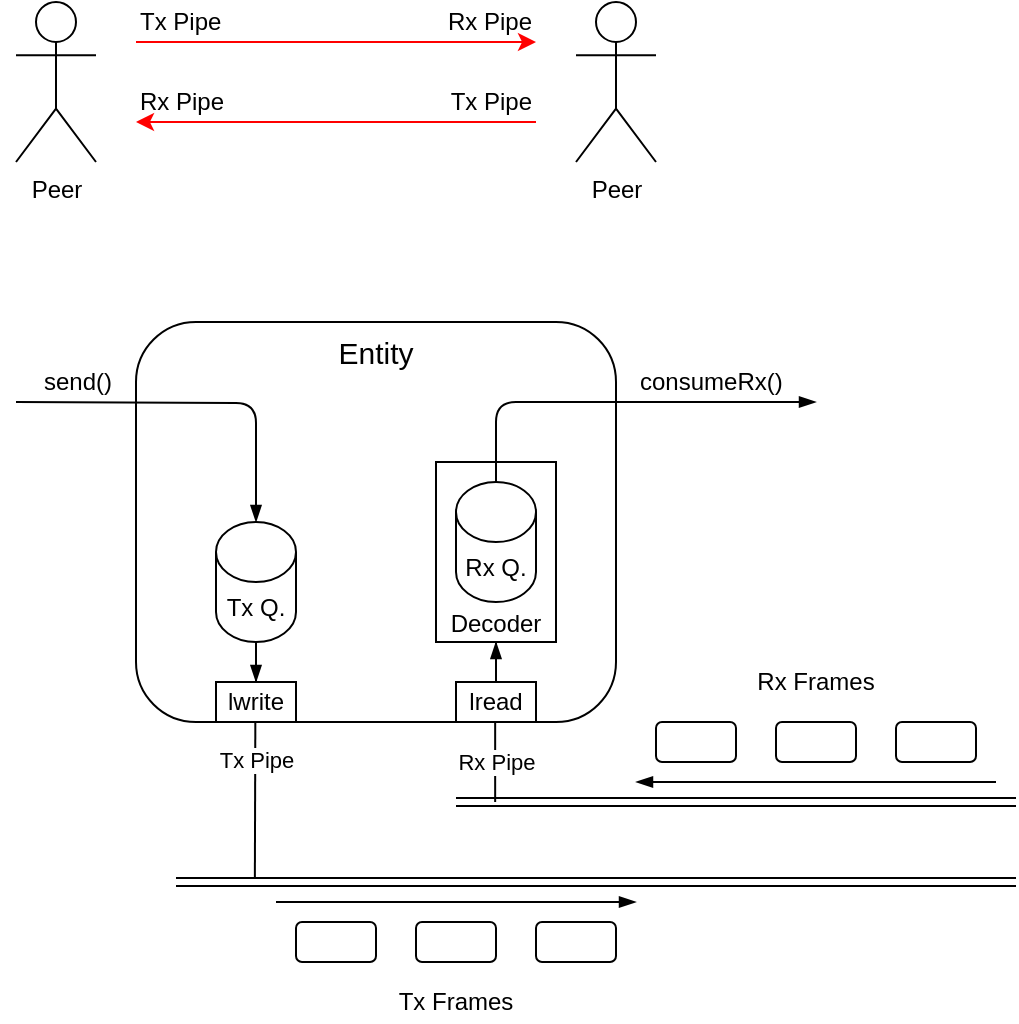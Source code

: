<mxfile version="14.6.13" type="device" pages="4"><diagram id="U8q4GSwidkklrcWNU2zK" name="overview"><mxGraphModel dx="856" dy="633" grid="1" gridSize="10" guides="1" tooltips="1" connect="1" arrows="1" fold="1" page="1" pageScale="1" pageWidth="1654" pageHeight="1169" math="0" shadow="0"><root><mxCell id="0"/><mxCell id="1" parent="0"/><mxCell id="sFP-BzHCXeUPzQo2uVnL-7" value="Entity" style="rounded=1;whiteSpace=wrap;html=1;fillColor=none;verticalAlign=top;fontSize=15;" parent="1" vertex="1"><mxGeometry x="100" y="200" width="240" height="200" as="geometry"/></mxCell><mxCell id="CczdLDU5zkMc_0XL-EVS-2" style="edgeStyle=orthogonalEdgeStyle;rounded=0;orthogonalLoop=1;jettySize=auto;html=1;fontSize=12;endArrow=blockThin;endFill=1;exitX=0.5;exitY=0;exitDx=0;exitDy=0;" parent="1" source="sFP-BzHCXeUPzQo2uVnL-14" target="sFP-BzHCXeUPzQo2uVnL-15" edge="1"><mxGeometry relative="1" as="geometry"/></mxCell><mxCell id="sFP-BzHCXeUPzQo2uVnL-15" value="Decoder" style="rounded=0;whiteSpace=wrap;html=1;verticalAlign=bottom;" parent="1" vertex="1"><mxGeometry x="250" y="270" width="60" height="90" as="geometry"/></mxCell><mxCell id="sFP-BzHCXeUPzQo2uVnL-5" value="" style="shape=link;html=1;" parent="1" edge="1"><mxGeometry width="100" relative="1" as="geometry"><mxPoint x="260" y="440" as="sourcePoint"/><mxPoint x="540" y="440" as="targetPoint"/></mxGeometry></mxCell><mxCell id="sFP-BzHCXeUPzQo2uVnL-6" value="" style="shape=link;html=1;" parent="1" edge="1"><mxGeometry width="100" relative="1" as="geometry"><mxPoint x="120" y="480" as="sourcePoint"/><mxPoint x="540" y="480" as="targetPoint"/></mxGeometry></mxCell><mxCell id="sFP-BzHCXeUPzQo2uVnL-9" value="Rx Pipe" style="endArrow=none;html=1;" parent="1" edge="1"><mxGeometry x="0.015" width="50" height="50" relative="1" as="geometry"><mxPoint x="279.58" y="440" as="sourcePoint"/><mxPoint x="279.58" y="400" as="targetPoint"/><mxPoint as="offset"/></mxGeometry></mxCell><mxCell id="sFP-BzHCXeUPzQo2uVnL-10" value="Tx Pipe" style="endArrow=none;html=1;" parent="1" edge="1"><mxGeometry x="0.508" width="50" height="50" relative="1" as="geometry"><mxPoint x="159.43" y="478.4" as="sourcePoint"/><mxPoint x="159.67" y="400" as="targetPoint"/><mxPoint as="offset"/></mxGeometry></mxCell><mxCell id="sFP-BzHCXeUPzQo2uVnL-12" value="" style="endArrow=blockThin;html=1;endFill=1;" parent="1" edge="1"><mxGeometry width="50" height="50" relative="1" as="geometry"><mxPoint x="170" y="490" as="sourcePoint"/><mxPoint x="350" y="490" as="targetPoint"/></mxGeometry></mxCell><mxCell id="sFP-BzHCXeUPzQo2uVnL-13" value="lwrite" style="rounded=0;whiteSpace=wrap;html=1;" parent="1" vertex="1"><mxGeometry x="140" y="380" width="40" height="20" as="geometry"/></mxCell><mxCell id="sFP-BzHCXeUPzQo2uVnL-14" value="lread" style="rounded=0;whiteSpace=wrap;html=1;" parent="1" vertex="1"><mxGeometry x="260" y="380" width="40" height="20" as="geometry"/></mxCell><mxCell id="sFP-BzHCXeUPzQo2uVnL-16" value="Rx Q." style="shape=cylinder3;whiteSpace=wrap;html=1;boundedLbl=1;backgroundOutline=1;size=15;rounded=0;verticalAlign=middle;" parent="1" vertex="1"><mxGeometry x="260" y="280" width="40" height="60" as="geometry"/></mxCell><mxCell id="CczdLDU5zkMc_0XL-EVS-1" style="edgeStyle=orthogonalEdgeStyle;rounded=0;orthogonalLoop=1;jettySize=auto;html=1;entryX=0.5;entryY=0;entryDx=0;entryDy=0;fontSize=12;endArrow=blockThin;endFill=1;" parent="1" source="sFP-BzHCXeUPzQo2uVnL-21" target="sFP-BzHCXeUPzQo2uVnL-13" edge="1"><mxGeometry relative="1" as="geometry"/></mxCell><mxCell id="sFP-BzHCXeUPzQo2uVnL-21" value="Tx Q." style="shape=cylinder3;whiteSpace=wrap;html=1;boundedLbl=1;backgroundOutline=1;size=15;rounded=0;verticalAlign=middle;" parent="1" vertex="1"><mxGeometry x="140" y="300" width="40" height="60" as="geometry"/></mxCell><mxCell id="sFP-BzHCXeUPzQo2uVnL-23" value="" style="endArrow=blockThin;html=1;fontSize=15;entryX=0.5;entryY=0;entryDx=0;entryDy=0;entryPerimeter=0;edgeStyle=orthogonalEdgeStyle;endFill=1;" parent="1" target="sFP-BzHCXeUPzQo2uVnL-21" edge="1"><mxGeometry width="50" height="50" relative="1" as="geometry"><mxPoint x="40" y="240" as="sourcePoint"/><mxPoint x="380" y="400" as="targetPoint"/></mxGeometry></mxCell><mxCell id="sFP-BzHCXeUPzQo2uVnL-24" value="" style="endArrow=blockThin;html=1;fontSize=15;endFill=1;exitX=0.5;exitY=0;exitDx=0;exitDy=0;edgeStyle=orthogonalEdgeStyle;exitPerimeter=0;" parent="1" source="sFP-BzHCXeUPzQo2uVnL-16" edge="1"><mxGeometry width="50" height="50" relative="1" as="geometry"><mxPoint x="310" y="280" as="sourcePoint"/><mxPoint x="440" y="240" as="targetPoint"/><Array as="points"><mxPoint x="280" y="240"/></Array></mxGeometry></mxCell><mxCell id="sFP-BzHCXeUPzQo2uVnL-25" value="send()" style="text;html=1;strokeColor=none;fillColor=none;align=right;verticalAlign=middle;whiteSpace=wrap;rounded=0;fontSize=12;" parent="1" vertex="1"><mxGeometry x="50" y="220" width="40" height="20" as="geometry"/></mxCell><mxCell id="sFP-BzHCXeUPzQo2uVnL-26" value="consumeRx()" style="text;html=1;strokeColor=none;fillColor=none;align=left;verticalAlign=middle;whiteSpace=wrap;rounded=0;fontSize=12;" parent="1" vertex="1"><mxGeometry x="350" y="220" width="80" height="20" as="geometry"/></mxCell><mxCell id="sFP-BzHCXeUPzQo2uVnL-28" value="" style="endArrow=blockThin;html=1;endFill=1;" parent="1" edge="1"><mxGeometry width="50" height="50" relative="1" as="geometry"><mxPoint x="530" y="430" as="sourcePoint"/><mxPoint x="350" y="430" as="targetPoint"/></mxGeometry></mxCell><mxCell id="QVlPHuN56JStqsJtILWm-1" value="" style="rounded=1;whiteSpace=wrap;html=1;fontSize=12;fillColor=none;align=left;" parent="1" vertex="1"><mxGeometry x="360" y="400" width="40" height="20" as="geometry"/></mxCell><mxCell id="QVlPHuN56JStqsJtILWm-2" value="" style="rounded=1;whiteSpace=wrap;html=1;fontSize=12;fillColor=none;align=left;" parent="1" vertex="1"><mxGeometry x="420" y="400" width="40" height="20" as="geometry"/></mxCell><mxCell id="QVlPHuN56JStqsJtILWm-3" value="" style="rounded=1;whiteSpace=wrap;html=1;fontSize=12;fillColor=none;align=left;" parent="1" vertex="1"><mxGeometry x="480" y="400" width="40" height="20" as="geometry"/></mxCell><mxCell id="QVlPHuN56JStqsJtILWm-4" value="" style="rounded=1;whiteSpace=wrap;html=1;fontSize=12;fillColor=none;align=left;" parent="1" vertex="1"><mxGeometry x="180" y="500" width="40" height="20" as="geometry"/></mxCell><mxCell id="QVlPHuN56JStqsJtILWm-5" value="" style="rounded=1;whiteSpace=wrap;html=1;fontSize=12;fillColor=none;align=left;" parent="1" vertex="1"><mxGeometry x="240" y="500" width="40" height="20" as="geometry"/></mxCell><mxCell id="QVlPHuN56JStqsJtILWm-6" value="" style="rounded=1;whiteSpace=wrap;html=1;fontSize=12;fillColor=none;align=left;" parent="1" vertex="1"><mxGeometry x="300" y="500" width="40" height="20" as="geometry"/></mxCell><mxCell id="QVlPHuN56JStqsJtILWm-7" value="Rx Frames" style="text;html=1;strokeColor=none;fillColor=none;align=center;verticalAlign=middle;whiteSpace=wrap;rounded=0;fontSize=12;" parent="1" vertex="1"><mxGeometry x="360" y="370" width="160" height="20" as="geometry"/></mxCell><mxCell id="QVlPHuN56JStqsJtILWm-8" value="Tx Frames" style="text;html=1;strokeColor=none;fillColor=none;align=center;verticalAlign=middle;whiteSpace=wrap;rounded=0;fontSize=12;" parent="1" vertex="1"><mxGeometry x="180" y="530" width="160" height="20" as="geometry"/></mxCell><mxCell id="lbFqLkR5gbMSDDiBjkdk-1" value="Peer" style="shape=umlActor;verticalLabelPosition=bottom;verticalAlign=top;html=1;" vertex="1" parent="1"><mxGeometry x="320" y="40" width="40" height="80" as="geometry"/></mxCell><mxCell id="lbFqLkR5gbMSDDiBjkdk-2" value="Peer" style="shape=umlActor;verticalLabelPosition=bottom;verticalAlign=top;html=1;" vertex="1" parent="1"><mxGeometry x="40" y="40" width="40" height="80" as="geometry"/></mxCell><mxCell id="lbFqLkR5gbMSDDiBjkdk-3" value="" style="endArrow=classic;html=1;strokeColor=#FF0000;" edge="1" parent="1"><mxGeometry width="50" height="50" relative="1" as="geometry"><mxPoint x="100" y="60" as="sourcePoint"/><mxPoint x="300" y="60" as="targetPoint"/></mxGeometry></mxCell><mxCell id="lbFqLkR5gbMSDDiBjkdk-4" value="" style="endArrow=classic;html=1;strokeColor=#FF0000;" edge="1" parent="1"><mxGeometry width="50" height="50" relative="1" as="geometry"><mxPoint x="300" y="100" as="sourcePoint"/><mxPoint x="100" y="100" as="targetPoint"/></mxGeometry></mxCell><mxCell id="lbFqLkR5gbMSDDiBjkdk-5" value="Tx Pipe" style="text;html=1;strokeColor=none;fillColor=none;align=left;verticalAlign=middle;whiteSpace=wrap;rounded=0;" vertex="1" parent="1"><mxGeometry x="100" y="40" width="60" height="20" as="geometry"/></mxCell><mxCell id="lbFqLkR5gbMSDDiBjkdk-6" value="Tx Pipe" style="text;html=1;strokeColor=none;fillColor=none;align=right;verticalAlign=middle;whiteSpace=wrap;rounded=0;" vertex="1" parent="1"><mxGeometry x="240" y="80" width="60" height="20" as="geometry"/></mxCell><mxCell id="lbFqLkR5gbMSDDiBjkdk-7" value="Rx Pipe" style="text;html=1;strokeColor=none;fillColor=none;align=left;verticalAlign=middle;whiteSpace=wrap;rounded=0;" vertex="1" parent="1"><mxGeometry x="100" y="80" width="60" height="20" as="geometry"/></mxCell><mxCell id="lbFqLkR5gbMSDDiBjkdk-8" value="Rx Pipe" style="text;html=1;strokeColor=none;fillColor=none;align=right;verticalAlign=middle;whiteSpace=wrap;rounded=0;" vertex="1" parent="1"><mxGeometry x="240" y="40" width="60" height="20" as="geometry"/></mxCell></root></mxGraphModel></diagram><diagram id="ClczUkB2DeWc4YMjaCAO" name="encoding/decoding"><mxGraphModel dx="1350" dy="816" grid="1" gridSize="10" guides="1" tooltips="1" connect="1" arrows="1" fold="1" page="1" pageScale="1" pageWidth="1654" pageHeight="1169" math="0" shadow="0"><root><mxCell id="kNPQoD5aE_BzCBrMpdFa-0"/><mxCell id="kNPQoD5aE_BzCBrMpdFa-1" parent="kNPQoD5aE_BzCBrMpdFa-0"/><mxCell id="D_pA-wpmTz2PP1cy9yq--0" value="Received SF" style="edgeStyle=orthogonalEdgeStyle;rounded=0;orthogonalLoop=1;jettySize=auto;html=1;" parent="kNPQoD5aE_BzCBrMpdFa-1" source="D_pA-wpmTz2PP1cy9yq--1" target="D_pA-wpmTz2PP1cy9yq--4" edge="1"><mxGeometry y="10" relative="1" as="geometry"><mxPoint as="offset"/></mxGeometry></mxCell><mxCell id="D_pA-wpmTz2PP1cy9yq--1" value="SF" style="rounded=1;whiteSpace=wrap;html=1;" parent="kNPQoD5aE_BzCBrMpdFa-1" vertex="1"><mxGeometry x="40" y="240" width="80" height="40" as="geometry"/></mxCell><mxCell id="D_pA-wpmTz2PP1cy9yq--2" value="Received valid SIZE" style="edgeStyle=orthogonalEdgeStyle;rounded=0;orthogonalLoop=1;jettySize=auto;html=1;entryX=0.5;entryY=0;entryDx=0;entryDy=0;" parent="kNPQoD5aE_BzCBrMpdFa-1" source="D_pA-wpmTz2PP1cy9yq--4" target="D_pA-wpmTz2PP1cy9yq--6" edge="1"><mxGeometry x="-0.2" y="10" relative="1" as="geometry"><mxPoint as="offset"/></mxGeometry></mxCell><mxCell id="D_pA-wpmTz2PP1cy9yq--3" value="SIZE is invalid" style="edgeStyle=orthogonalEdgeStyle;rounded=0;orthogonalLoop=1;jettySize=auto;html=1;entryX=0.5;entryY=0;entryDx=0;entryDy=0;exitX=0.5;exitY=0;exitDx=0;exitDy=0;" parent="kNPQoD5aE_BzCBrMpdFa-1" source="D_pA-wpmTz2PP1cy9yq--4" target="D_pA-wpmTz2PP1cy9yq--1" edge="1"><mxGeometry relative="1" as="geometry"><Array as="points"><mxPoint x="280" y="200"/><mxPoint x="80" y="200"/></Array></mxGeometry></mxCell><mxCell id="D_pA-wpmTz2PP1cy9yq--4" value="SIZE" style="rounded=1;whiteSpace=wrap;html=1;" parent="kNPQoD5aE_BzCBrMpdFa-1" vertex="1"><mxGeometry x="240" y="240" width="80" height="40" as="geometry"/></mxCell><mxCell id="D_pA-wpmTz2PP1cy9yq--5" value="Received the whole frame" style="edgeStyle=orthogonalEdgeStyle;rounded=0;orthogonalLoop=1;jettySize=auto;html=1;entryX=1;entryY=0.5;entryDx=0;entryDy=0;exitX=0.5;exitY=1;exitDx=0;exitDy=0;" parent="kNPQoD5aE_BzCBrMpdFa-1" source="D_pA-wpmTz2PP1cy9yq--6" target="D_pA-wpmTz2PP1cy9yq--8" edge="1"><mxGeometry x="0.2" y="-10" relative="1" as="geometry"><mxPoint as="offset"/></mxGeometry></mxCell><mxCell id="D_pA-wpmTz2PP1cy9yq--6" value="PAYLOAD" style="rounded=1;whiteSpace=wrap;html=1;" parent="kNPQoD5aE_BzCBrMpdFa-1" vertex="1"><mxGeometry x="440" y="320" width="80" height="40" as="geometry"/></mxCell><mxCell id="D_pA-wpmTz2PP1cy9yq--7" style="edgeStyle=orthogonalEdgeStyle;rounded=0;orthogonalLoop=1;jettySize=auto;html=1;entryX=0.5;entryY=1;entryDx=0;entryDy=0;" parent="kNPQoD5aE_BzCBrMpdFa-1" source="D_pA-wpmTz2PP1cy9yq--8" target="D_pA-wpmTz2PP1cy9yq--1" edge="1"><mxGeometry relative="1" as="geometry"/></mxCell><mxCell id="D_pA-wpmTz2PP1cy9yq--8" value="VALIDATION" style="rounded=1;whiteSpace=wrap;html=1;" parent="kNPQoD5aE_BzCBrMpdFa-1" vertex="1"><mxGeometry x="240" y="400" width="80" height="40" as="geometry"/></mxCell><mxCell id="90dhkoGNDTtaALRiHDuc-0" value="size (uint32_t LE)" style="rounded=0;whiteSpace=wrap;html=1;" parent="kNPQoD5aE_BzCBrMpdFa-1" vertex="1"><mxGeometry x="80" y="40" width="160" height="40" as="geometry"/></mxCell><mxCell id="90dhkoGNDTtaALRiHDuc-1" value="0xF0" style="rounded=0;whiteSpace=wrap;html=1;" parent="kNPQoD5aE_BzCBrMpdFa-1" vertex="1"><mxGeometry x="40" y="40" width="40" height="40" as="geometry"/></mxCell><mxCell id="90dhkoGNDTtaALRiHDuc-2" value="0x0F" style="rounded=0;whiteSpace=wrap;html=1;" parent="kNPQoD5aE_BzCBrMpdFa-1" vertex="1"><mxGeometry x="440" y="40" width="40" height="40" as="geometry"/></mxCell><mxCell id="90dhkoGNDTtaALRiHDuc-3" value="packet" style="rounded=0;whiteSpace=wrap;html=1;" parent="kNPQoD5aE_BzCBrMpdFa-1" vertex="1"><mxGeometry x="240" y="40" width="200" height="40" as="geometry"/></mxCell><mxCell id="90dhkoGNDTtaALRiHDuc-4" value="[1-1024] bytes" style="endArrow=classic;startArrow=classic;html=1;" parent="kNPQoD5aE_BzCBrMpdFa-1" edge="1"><mxGeometry width="50" height="50" relative="1" as="geometry"><mxPoint x="240" y="120" as="sourcePoint"/><mxPoint x="440" y="120" as="targetPoint"/></mxGeometry></mxCell><mxCell id="90dhkoGNDTtaALRiHDuc-5" value="Frame" style="endArrow=classic;startArrow=classic;html=1;" parent="kNPQoD5aE_BzCBrMpdFa-1" edge="1"><mxGeometry width="50" height="50" relative="1" as="geometry"><mxPoint x="40" y="20" as="sourcePoint"/><mxPoint x="480" y="20" as="targetPoint"/></mxGeometry></mxCell><mxCell id="90dhkoGNDTtaALRiHDuc-6" value="SF" style="text;html=1;strokeColor=none;fillColor=none;align=center;verticalAlign=middle;whiteSpace=wrap;rounded=0;" parent="kNPQoD5aE_BzCBrMpdFa-1" vertex="1"><mxGeometry x="40" y="80" width="40" height="40" as="geometry"/></mxCell><mxCell id="90dhkoGNDTtaALRiHDuc-7" value="EF" style="text;html=1;strokeColor=none;fillColor=none;align=center;verticalAlign=middle;whiteSpace=wrap;rounded=0;" parent="kNPQoD5aE_BzCBrMpdFa-1" vertex="1"><mxGeometry x="440" y="80" width="40" height="40" as="geometry"/></mxCell><mxCell id="90dhkoGNDTtaALRiHDuc-8" value="" style="endArrow=none;dashed=1;html=1;entryX=0;entryY=1;entryDx=0;entryDy=0;" parent="kNPQoD5aE_BzCBrMpdFa-1" target="90dhkoGNDTtaALRiHDuc-3" edge="1"><mxGeometry width="50" height="50" relative="1" as="geometry"><mxPoint x="240" y="140" as="sourcePoint"/><mxPoint x="580" y="160" as="targetPoint"/></mxGeometry></mxCell><mxCell id="90dhkoGNDTtaALRiHDuc-9" value="" style="endArrow=none;dashed=1;html=1;entryX=0;entryY=1;entryDx=0;entryDy=0;" parent="kNPQoD5aE_BzCBrMpdFa-1" edge="1"><mxGeometry width="50" height="50" relative="1" as="geometry"><mxPoint x="439" y="140" as="sourcePoint"/><mxPoint x="439" y="80" as="targetPoint"/></mxGeometry></mxCell></root></mxGraphModel></diagram><diagram id="vciYizFSIbvplQu643fS" name="classes"><mxGraphModel dx="1350" dy="816" grid="1" gridSize="10" guides="1" tooltips="1" connect="1" arrows="1" fold="1" page="1" pageScale="1" pageWidth="1654" pageHeight="1169" math="0" shadow="0"><root><mxCell id="q80pmqsdLl7eQSkEkeE6-0"/><mxCell id="q80pmqsdLl7eQSkEkeE6-1" parent="q80pmqsdLl7eQSkEkeE6-0"/><mxCell id="q80pmqsdLl7eQSkEkeE6-2" value="Decoder" style="swimlane;fontStyle=1;align=center;verticalAlign=top;childLayout=stackLayout;horizontal=1;startSize=26;horizontalStack=0;resizeParent=1;resizeParentMax=0;resizeLast=0;collapsible=1;marginBottom=0;rounded=0;fontSize=12;fillColor=none;" parent="q80pmqsdLl7eQSkEkeE6-1" vertex="1"><mxGeometry x="440" y="40" width="240" height="110" as="geometry"/></mxCell><mxCell id="q80pmqsdLl7eQSkEkeE6-3" value="- mDecodedQueue: SyncQueue&lt;Packet&gt;" style="text;strokeColor=none;fillColor=none;align=left;verticalAlign=top;spacingLeft=4;spacingRight=4;overflow=hidden;rotatable=0;points=[[0,0.5],[1,0.5]];portConstraint=eastwest;" parent="q80pmqsdLl7eQSkEkeE6-2" vertex="1"><mxGeometry y="26" width="240" height="26" as="geometry"/></mxCell><mxCell id="q80pmqsdLl7eQSkEkeE6-4" value="" style="line;strokeWidth=1;fillColor=none;align=left;verticalAlign=middle;spacingTop=-1;spacingLeft=3;spacingRight=3;rotatable=0;labelPosition=right;points=[];portConstraint=eastwest;" parent="q80pmqsdLl7eQSkEkeE6-2" vertex="1"><mxGeometry y="52" width="240" height="8" as="geometry"/></mxCell><mxCell id="q80pmqsdLl7eQSkEkeE6-5" value="+ feed(uint8_t *, size_t): void&#10;+ dequeue(vector&lt;Packet*&gt;&amp;): bool" style="text;strokeColor=none;fillColor=none;align=left;verticalAlign=top;spacingLeft=4;spacingRight=4;overflow=hidden;rotatable=0;points=[[0,0.5],[1,0.5]];portConstraint=eastwest;" parent="q80pmqsdLl7eQSkEkeE6-2" vertex="1"><mxGeometry y="60" width="240" height="50" as="geometry"/></mxCell><mxCell id="q80pmqsdLl7eQSkEkeE6-6" value="SyncQueue&lt;T&gt;" style="swimlane;fontStyle=1;align=center;verticalAlign=top;childLayout=stackLayout;horizontal=1;startSize=26;horizontalStack=0;resizeParent=1;resizeParentMax=0;resizeLast=0;collapsible=1;marginBottom=0;rounded=0;fontSize=12;fillColor=none;" parent="q80pmqsdLl7eQSkEkeE6-1" vertex="1"><mxGeometry x="760" y="40" width="180" height="110" as="geometry"/></mxCell><mxCell id="q80pmqsdLl7eQSkEkeE6-7" value="- mQueue: queue&lt;T*&gt;" style="text;strokeColor=none;fillColor=none;align=left;verticalAlign=top;spacingLeft=4;spacingRight=4;overflow=hidden;rotatable=0;points=[[0,0.5],[1,0.5]];portConstraint=eastwest;" parent="q80pmqsdLl7eQSkEkeE6-6" vertex="1"><mxGeometry y="26" width="180" height="26" as="geometry"/></mxCell><mxCell id="q80pmqsdLl7eQSkEkeE6-8" value="" style="line;strokeWidth=1;fillColor=none;align=left;verticalAlign=middle;spacingTop=-1;spacingLeft=3;spacingRight=3;rotatable=0;labelPosition=right;points=[];portConstraint=eastwest;" parent="q80pmqsdLl7eQSkEkeE6-6" vertex="1"><mxGeometry y="52" width="180" height="8" as="geometry"/></mxCell><mxCell id="q80pmqsdLl7eQSkEkeE6-9" value="+ enqueue(T*): void&#10;+ dequeue(vector&lt;T*&gt;&amp;): bool" style="text;strokeColor=none;fillColor=none;align=left;verticalAlign=top;spacingLeft=4;spacingRight=4;overflow=hidden;rotatable=0;points=[[0,0.5],[1,0.5]];portConstraint=eastwest;" parent="q80pmqsdLl7eQSkEkeE6-6" vertex="1"><mxGeometry y="60" width="180" height="50" as="geometry"/></mxCell><mxCell id="q80pmqsdLl7eQSkEkeE6-11" value="Packet" style="swimlane;fontStyle=1;align=center;verticalAlign=top;childLayout=stackLayout;horizontal=1;startSize=26;horizontalStack=0;resizeParent=1;resizeParentMax=0;resizeLast=0;collapsible=1;marginBottom=0;rounded=0;fontSize=12;fillColor=none;" parent="q80pmqsdLl7eQSkEkeE6-1" vertex="1"><mxGeometry x="440" y="200" width="160" height="88" as="geometry"/></mxCell><mxCell id="q80pmqsdLl7eQSkEkeE6-12" value="- mpPayload: uint8_t*&#10;- mPayloadSize: size_t&#10;- mTimestampUs: int64_t" style="text;strokeColor=none;fillColor=none;align=left;verticalAlign=top;spacingLeft=4;spacingRight=4;overflow=hidden;rotatable=0;points=[[0,0.5],[1,0.5]];portConstraint=eastwest;" parent="q80pmqsdLl7eQSkEkeE6-11" vertex="1"><mxGeometry y="26" width="160" height="54" as="geometry"/></mxCell><mxCell id="q80pmqsdLl7eQSkEkeE6-13" value="" style="line;strokeWidth=1;fillColor=none;align=left;verticalAlign=middle;spacingTop=-1;spacingLeft=3;spacingRight=3;rotatable=0;labelPosition=right;points=[];portConstraint=eastwest;" parent="q80pmqsdLl7eQSkEkeE6-11" vertex="1"><mxGeometry y="80" width="160" height="8" as="geometry"/></mxCell><mxCell id="q80pmqsdLl7eQSkEkeE6-22" value="EndPoint" style="swimlane;fontStyle=1;align=center;verticalAlign=top;childLayout=stackLayout;horizontal=1;startSize=26;horizontalStack=0;resizeParent=1;resizeParentMax=0;resizeLast=0;collapsible=1;marginBottom=0;rounded=0;fontSize=12;fillColor=none;" parent="q80pmqsdLl7eQSkEkeE6-1" vertex="1"><mxGeometry x="40" y="40" width="320" height="276" as="geometry"/></mxCell><mxCell id="q80pmqsdLl7eQSkEkeE6-23" value="- mDecoder: Decoder&#10;- mTxQueue: SyncQueue&lt;Packet&gt;" style="text;strokeColor=none;fillColor=none;align=left;verticalAlign=top;spacingLeft=4;spacingRight=4;overflow=hidden;rotatable=0;points=[[0,0.5],[1,0.5]];portConstraint=eastwest;" parent="q80pmqsdLl7eQSkEkeE6-22" vertex="1"><mxGeometry y="26" width="320" height="44" as="geometry"/></mxCell><mxCell id="q80pmqsdLl7eQSkEkeE6-24" value="" style="line;strokeWidth=1;fillColor=none;align=left;verticalAlign=middle;spacingTop=-1;spacingLeft=3;spacingRight=3;rotatable=0;labelPosition=right;points=[];portConstraint=eastwest;" parent="q80pmqsdLl7eQSkEkeE6-22" vertex="1"><mxGeometry y="70" width="320" height="8" as="geometry"/></mxCell><mxCell id="q80pmqsdLl7eQSkEkeE6-25" value="# EndPoint()&#10;&#10;+ recvAll(vector&lt;Packet*&gt;&amp;): bool&#10;+ send(Packet*): bool&#10;&#10;# proceedRx(): void&#10;# proceedTx(): void&#10;&#10;# {virtual} checkRxPipe(): bool&#10;# {virtual} checkTxPipe(): bool&#10;&#10;# {virtual} lread(const uint8_t*, const size_t): ssize_t&#10;# {virtual} lwrite(const uint8_t*, const size_t): ssize_t" style="text;strokeColor=none;fillColor=none;align=left;verticalAlign=top;spacingLeft=4;spacingRight=4;overflow=hidden;rotatable=0;points=[[0,0.5],[1,0.5]];portConstraint=eastwest;" parent="q80pmqsdLl7eQSkEkeE6-22" vertex="1"><mxGeometry y="78" width="320" height="198" as="geometry"/></mxCell><mxCell id="L7K8Tc4Vh276B4wMnuch-5" value="" style="endArrow=block;endFill=1;html=1;edgeStyle=orthogonalEdgeStyle;align=left;verticalAlign=top;fontSize=12;" parent="q80pmqsdLl7eQSkEkeE6-1" edge="1"><mxGeometry x="-1" relative="1" as="geometry"><mxPoint x="360" y="60" as="sourcePoint"/><mxPoint x="440" y="60" as="targetPoint"/></mxGeometry></mxCell><mxCell id="L7K8Tc4Vh276B4wMnuch-10" value="Use" style="endArrow=open;endSize=12;dashed=1;html=1;fontSize=12;exitX=1.001;exitY=0.82;exitDx=0;exitDy=0;exitPerimeter=0;entryX=-0.001;entryY=0.222;entryDx=0;entryDy=0;entryPerimeter=0;" parent="q80pmqsdLl7eQSkEkeE6-1" edge="1"><mxGeometry width="160" relative="1" as="geometry"><mxPoint x="360.32" y="229.68" as="sourcePoint"/><mxPoint x="439.84" y="229.536" as="targetPoint"/></mxGeometry></mxCell><mxCell id="L7K8Tc4Vh276B4wMnuch-11" value="Use" style="endArrow=open;endSize=12;dashed=1;html=1;fontSize=12;exitX=-0.004;exitY=0.583;exitDx=0;exitDy=0;exitPerimeter=0;entryX=-0.001;entryY=0.222;entryDx=0;entryDy=0;entryPerimeter=0;" parent="q80pmqsdLl7eQSkEkeE6-1" source="q80pmqsdLl7eQSkEkeE6-5" edge="1"><mxGeometry width="160" relative="1" as="geometry"><mxPoint x="360.48" y="210.14" as="sourcePoint"/><mxPoint x="440.0" y="209.996" as="targetPoint"/><Array as="points"><mxPoint x="410" y="129"/><mxPoint x="410" y="210"/></Array></mxGeometry></mxCell><mxCell id="L7K8Tc4Vh276B4wMnuch-12" value="" style="endArrow=block;endFill=1;html=1;edgeStyle=orthogonalEdgeStyle;align=left;verticalAlign=top;fontSize=12;" parent="q80pmqsdLl7eQSkEkeE6-1" edge="1"><mxGeometry x="-1" relative="1" as="geometry"><mxPoint x="680" y="60" as="sourcePoint"/><mxPoint x="760" y="60" as="targetPoint"/></mxGeometry></mxCell><mxCell id="L7K8Tc4Vh276B4wMnuch-13" value="UdpPeer" style="swimlane;fontStyle=1;align=center;verticalAlign=top;childLayout=stackLayout;horizontal=1;startSize=26;horizontalStack=0;resizeParent=1;resizeParentMax=0;resizeLast=0;collapsible=1;marginBottom=0;rounded=0;fontSize=12;fillColor=none;" parent="q80pmqsdLl7eQSkEkeE6-1" vertex="1"><mxGeometry x="480" y="400" width="320" height="264" as="geometry"/></mxCell><mxCell id="L7K8Tc4Vh276B4wMnuch-14" value="- mpRxThread: thread*&#10;- mpTxThread: thread*" style="text;strokeColor=none;fillColor=none;align=left;verticalAlign=top;spacingLeft=4;spacingRight=4;overflow=hidden;rotatable=0;points=[[0,0.5],[1,0.5]];portConstraint=eastwest;" parent="L7K8Tc4Vh276B4wMnuch-13" vertex="1"><mxGeometry y="26" width="320" height="42" as="geometry"/></mxCell><mxCell id="L7K8Tc4Vh276B4wMnuch-15" value="" style="line;strokeWidth=1;fillColor=none;align=left;verticalAlign=middle;spacingTop=-1;spacingLeft=3;spacingRight=3;rotatable=0;labelPosition=right;points=[];portConstraint=eastwest;" parent="L7K8Tc4Vh276B4wMnuch-13" vertex="1"><mxGeometry y="68" width="320" height="8" as="geometry"/></mxCell><mxCell id="L7K8Tc4Vh276B4wMnuch-16" value="# UdpPeer()&#10;+ create(uint16_t, string, uint16_t): UdpPeer* &lt;&lt;static&gt;&gt;&#10;&#10;+ setDestination(string, uint16_t): bool&#10;&#10;+ checkRxPipe(): bool &lt;&lt;override&gt;&gt;&#10;+ checkTxPipe(): bool &lt;&lt;override&gt;&gt;&#10;&#10;- lread(const uint8_t*, const size_t): ssize_t &lt;&lt;override&gt;&gt;&#10;- lwrite(const uint8_t*, const size_t): ssize_t &lt;&lt;override&gt;&gt;&#10;&#10;- runRx(): void&#10;- runTx(): void" style="text;strokeColor=none;fillColor=none;align=left;verticalAlign=top;spacingLeft=4;spacingRight=4;overflow=hidden;rotatable=0;points=[[0,0.5],[1,0.5]];portConstraint=eastwest;" parent="L7K8Tc4Vh276B4wMnuch-13" vertex="1"><mxGeometry y="76" width="320" height="188" as="geometry"/></mxCell></root></mxGraphModel></diagram><diagram id="neiSaeB-U6XqbwtzikZt" name="activities"><mxGraphModel dx="1007" dy="745" grid="1" gridSize="10" guides="1" tooltips="1" connect="1" arrows="1" fold="1" page="1" pageScale="1" pageWidth="1654" pageHeight="1169" math="0" shadow="0"><root><mxCell id="tA11rnR7tVmonnL6qA0M-0"/><mxCell id="tA11rnR7tVmonnL6qA0M-1" parent="tA11rnR7tVmonnL6qA0M-0"/><mxCell id="tA11rnR7tVmonnL6qA0M-46" value="Client" style="text;html=1;strokeColor=none;fillColor=none;align=center;verticalAlign=middle;whiteSpace=wrap;rounded=0;" parent="tA11rnR7tVmonnL6qA0M-1" vertex="1"><mxGeometry x="440" y="40" width="80" height="40" as="geometry"/></mxCell><mxCell id="tA11rnR7tVmonnL6qA0M-47" value="" style="ellipse;html=1;shape=startState;fillColor=#000000;strokeColor=#ff0000;" parent="tA11rnR7tVmonnL6qA0M-1" vertex="1"><mxGeometry x="580" y="40" width="40" height="40" as="geometry"/></mxCell><mxCell id="tA11rnR7tVmonnL6qA0M-48" value="" style="edgeStyle=orthogonalEdgeStyle;html=1;verticalAlign=bottom;endArrow=open;endSize=8;" parent="tA11rnR7tVmonnL6qA0M-1" source="tA11rnR7tVmonnL6qA0M-47" edge="1"><mxGeometry relative="1" as="geometry"><mxPoint x="600" y="120" as="targetPoint"/></mxGeometry></mxCell><mxCell id="tA11rnR7tVmonnL6qA0M-49" value="connect" style="rounded=1;whiteSpace=wrap;html=1;arcSize=40;fontColor=#000000;fillColor=#ffffc0;strokeColor=#ff0000;" parent="tA11rnR7tVmonnL6qA0M-1" vertex="1"><mxGeometry x="560" y="200" width="80" height="40" as="geometry"/></mxCell><mxCell id="tA11rnR7tVmonnL6qA0M-50" value="" style="edgeStyle=orthogonalEdgeStyle;html=1;verticalAlign=bottom;endArrow=open;endSize=8;" parent="tA11rnR7tVmonnL6qA0M-1" source="tA11rnR7tVmonnL6qA0M-49" edge="1"><mxGeometry relative="1" as="geometry"><mxPoint x="600" y="280" as="targetPoint"/></mxGeometry></mxCell><mxCell id="tA11rnR7tVmonnL6qA0M-51" value="connected" style="rhombus;whiteSpace=wrap;html=1;fillColor=#ffffc0;strokeColor=#ff0000;" parent="tA11rnR7tVmonnL6qA0M-1" vertex="1"><mxGeometry x="540" y="280" width="120" height="40" as="geometry"/></mxCell><mxCell id="tA11rnR7tVmonnL6qA0M-52" value="no" style="edgeStyle=orthogonalEdgeStyle;html=1;align=left;verticalAlign=bottom;endArrow=open;endSize=8;" parent="tA11rnR7tVmonnL6qA0M-1" source="tA11rnR7tVmonnL6qA0M-51" edge="1"><mxGeometry x="-1" relative="1" as="geometry"><mxPoint x="600" y="100" as="targetPoint"/><Array as="points"><mxPoint x="680" y="300"/><mxPoint x="680" y="100"/></Array><mxPoint as="offset"/></mxGeometry></mxCell><mxCell id="tA11rnR7tVmonnL6qA0M-53" value="yes" style="edgeStyle=orthogonalEdgeStyle;html=1;align=left;verticalAlign=top;endArrow=open;endSize=8;" parent="tA11rnR7tVmonnL6qA0M-1" source="tA11rnR7tVmonnL6qA0M-51" edge="1"><mxGeometry x="-1" relative="1" as="geometry"><mxPoint x="600" y="360" as="targetPoint"/></mxGeometry></mxCell><mxCell id="tA11rnR7tVmonnL6qA0M-54" value="Rx Thread" style="rounded=1;whiteSpace=wrap;html=1;arcSize=40;fontColor=#000000;fillColor=#ffffc0;strokeColor=#ff0000;" parent="tA11rnR7tVmonnL6qA0M-1" vertex="1"><mxGeometry x="500" y="399.78" width="80" height="40" as="geometry"/></mxCell><mxCell id="tA11rnR7tVmonnL6qA0M-56" value="" style="ellipse;html=1;shape=endState;fillColor=#000000;strokeColor=#ff0000;" parent="tA11rnR7tVmonnL6qA0M-1" vertex="1"><mxGeometry x="550" y="559.78" width="40" height="40" as="geometry"/></mxCell><mxCell id="tA11rnR7tVmonnL6qA0M-64" value="Tx Thread" style="rounded=1;whiteSpace=wrap;html=1;arcSize=40;fontColor=#000000;fillColor=#ffffc0;strokeColor=#ff0000;" parent="tA11rnR7tVmonnL6qA0M-1" vertex="1"><mxGeometry x="620" y="399.78" width="80" height="40" as="geometry"/></mxCell><mxCell id="tA11rnR7tVmonnL6qA0M-67" value="" style="line;strokeWidth=1;fillColor=none;align=left;verticalAlign=middle;spacingTop=-1;spacingLeft=3;spacingRight=3;rotatable=0;labelPosition=right;points=[];portConstraint=eastwest;" parent="tA11rnR7tVmonnL6qA0M-1" vertex="1"><mxGeometry x="530" y="350" width="140" height="20" as="geometry"/></mxCell><mxCell id="tA11rnR7tVmonnL6qA0M-68" value="" style="endArrow=open;endFill=1;endSize=12;html=1;strokeColor=#000000;exitX=0.125;exitY=0.511;exitDx=0;exitDy=0;exitPerimeter=0;" parent="tA11rnR7tVmonnL6qA0M-1" target="tA11rnR7tVmonnL6qA0M-54" edge="1"><mxGeometry width="160" relative="1" as="geometry"><mxPoint x="540" y="360" as="sourcePoint"/><mxPoint x="700" y="389.78" as="targetPoint"/></mxGeometry></mxCell><mxCell id="tA11rnR7tVmonnL6qA0M-69" value="" style="endArrow=open;endFill=1;endSize=12;html=1;strokeColor=#000000;exitX=0.125;exitY=0.511;exitDx=0;exitDy=0;exitPerimeter=0;" parent="tA11rnR7tVmonnL6qA0M-1" edge="1"><mxGeometry width="160" relative="1" as="geometry"><mxPoint x="659.76" y="360.22" as="sourcePoint"/><mxPoint x="659.76" y="400" as="targetPoint"/></mxGeometry></mxCell><mxCell id="tA11rnR7tVmonnL6qA0M-70" value="" style="endArrow=open;endFill=1;endSize=12;html=1;strokeColor=#000000;exitX=0.125;exitY=0.511;exitDx=0;exitDy=0;exitPerimeter=0;" parent="tA11rnR7tVmonnL6qA0M-1" edge="1"><mxGeometry width="160" relative="1" as="geometry"><mxPoint x="539.88" y="440" as="sourcePoint"/><mxPoint x="540" y="520" as="targetPoint"/></mxGeometry></mxCell><mxCell id="tA11rnR7tVmonnL6qA0M-71" value="" style="endArrow=open;endFill=1;endSize=12;html=1;strokeColor=#000000;exitX=0.125;exitY=0.511;exitDx=0;exitDy=0;exitPerimeter=0;" parent="tA11rnR7tVmonnL6qA0M-1" edge="1"><mxGeometry width="160" relative="1" as="geometry"><mxPoint x="659.64" y="440.22" as="sourcePoint"/><mxPoint x="660" y="520" as="targetPoint"/></mxGeometry></mxCell><mxCell id="tA11rnR7tVmonnL6qA0M-74" value="Server" style="text;html=1;strokeColor=none;fillColor=none;align=center;verticalAlign=middle;whiteSpace=wrap;rounded=0;" parent="tA11rnR7tVmonnL6qA0M-1" vertex="1"><mxGeometry x="760" y="40" width="80" height="40" as="geometry"/></mxCell><mxCell id="tA11rnR7tVmonnL6qA0M-75" value="" style="ellipse;html=1;shape=startState;fillColor=#000000;strokeColor=#ff0000;" parent="tA11rnR7tVmonnL6qA0M-1" vertex="1"><mxGeometry x="900" y="40" width="40" height="40" as="geometry"/></mxCell><mxCell id="tA11rnR7tVmonnL6qA0M-77" value="exit" style="rhombus;whiteSpace=wrap;html=1;fillColor=#ffffc0;strokeColor=#ff0000;" parent="tA11rnR7tVmonnL6qA0M-1" vertex="1"><mxGeometry x="560" y="120" width="80" height="40" as="geometry"/></mxCell><mxCell id="tA11rnR7tVmonnL6qA0M-79" value="no" style="edgeStyle=orthogonalEdgeStyle;html=1;align=left;verticalAlign=top;endArrow=open;endSize=8;" parent="tA11rnR7tVmonnL6qA0M-1" source="tA11rnR7tVmonnL6qA0M-77" edge="1"><mxGeometry x="-1" relative="1" as="geometry"><mxPoint x="600" y="200" as="targetPoint"/></mxGeometry></mxCell><mxCell id="tA11rnR7tVmonnL6qA0M-80" value="" style="line;strokeWidth=1;fillColor=none;align=left;verticalAlign=middle;spacingTop=-1;spacingLeft=3;spacingRight=3;rotatable=0;labelPosition=right;points=[];portConstraint=eastwest;" parent="tA11rnR7tVmonnL6qA0M-1" vertex="1"><mxGeometry x="470" y="510.22" width="200" height="20" as="geometry"/></mxCell><mxCell id="tA11rnR7tVmonnL6qA0M-81" value="" style="endArrow=open;endFill=1;endSize=12;html=1;strokeColor=#000000;exitX=0.125;exitY=0.511;exitDx=0;exitDy=0;exitPerimeter=0;" parent="tA11rnR7tVmonnL6qA0M-1" edge="1"><mxGeometry width="160" relative="1" as="geometry"><mxPoint x="569.83" y="520" as="sourcePoint"/><mxPoint x="569.83" y="559.78" as="targetPoint"/></mxGeometry></mxCell><mxCell id="tA11rnR7tVmonnL6qA0M-82" value="exit" style="rhombus;whiteSpace=wrap;html=1;fillColor=#ffffc0;strokeColor=#ff0000;" parent="tA11rnR7tVmonnL6qA0M-1" vertex="1"><mxGeometry x="880" y="120" width="80" height="40" as="geometry"/></mxCell><mxCell id="tA11rnR7tVmonnL6qA0M-83" value="yes" style="edgeStyle=orthogonalEdgeStyle;html=1;align=left;verticalAlign=bottom;endArrow=open;endSize=8;strokeColor=#ff0000;entryX=0;entryY=0.5;entryDx=0;entryDy=0;" parent="tA11rnR7tVmonnL6qA0M-1" source="tA11rnR7tVmonnL6qA0M-82" edge="1" target="BIdYPyN3mSFB1eU0Vul0-0"><mxGeometry x="-1" relative="1" as="geometry"><mxPoint x="1000" y="140" as="targetPoint"/></mxGeometry></mxCell><mxCell id="tA11rnR7tVmonnL6qA0M-84" value="no" style="edgeStyle=orthogonalEdgeStyle;html=1;align=left;verticalAlign=top;endArrow=open;endSize=8;" parent="tA11rnR7tVmonnL6qA0M-1" source="tA11rnR7tVmonnL6qA0M-82" edge="1"><mxGeometry x="-1" relative="1" as="geometry"><mxPoint x="920" y="200" as="targetPoint"/></mxGeometry></mxCell><mxCell id="tA11rnR7tVmonnL6qA0M-86" value="" style="edgeStyle=orthogonalEdgeStyle;html=1;verticalAlign=bottom;endArrow=open;endSize=8;entryX=0.5;entryY=0;entryDx=0;entryDy=0;exitX=0.5;exitY=1;exitDx=0;exitDy=0;" parent="tA11rnR7tVmonnL6qA0M-1" source="tA11rnR7tVmonnL6qA0M-75" target="tA11rnR7tVmonnL6qA0M-82" edge="1"><mxGeometry relative="1" as="geometry"><mxPoint x="530" y="290" as="targetPoint"/><mxPoint x="530" y="250" as="sourcePoint"/></mxGeometry></mxCell><mxCell id="tA11rnR7tVmonnL6qA0M-87" value="wait for client" style="rounded=1;whiteSpace=wrap;html=1;arcSize=40;fontColor=#000000;fillColor=#ffffc0;strokeColor=#ff0000;" parent="tA11rnR7tVmonnL6qA0M-1" vertex="1"><mxGeometry x="860" y="200" width="120" height="40" as="geometry"/></mxCell><mxCell id="tA11rnR7tVmonnL6qA0M-88" value="" style="edgeStyle=orthogonalEdgeStyle;html=1;verticalAlign=bottom;endArrow=open;endSize=8;" parent="tA11rnR7tVmonnL6qA0M-1" source="tA11rnR7tVmonnL6qA0M-87" edge="1"><mxGeometry relative="1" as="geometry"><mxPoint x="920" y="280" as="targetPoint"/></mxGeometry></mxCell><mxCell id="tA11rnR7tVmonnL6qA0M-89" value="connected" style="rhombus;whiteSpace=wrap;html=1;fillColor=#ffffc0;strokeColor=#ff0000;" parent="tA11rnR7tVmonnL6qA0M-1" vertex="1"><mxGeometry x="860" y="280" width="120" height="40" as="geometry"/></mxCell><mxCell id="tA11rnR7tVmonnL6qA0M-90" value="no" style="edgeStyle=orthogonalEdgeStyle;html=1;align=left;verticalAlign=bottom;endArrow=open;endSize=8;" parent="tA11rnR7tVmonnL6qA0M-1" source="tA11rnR7tVmonnL6qA0M-89" edge="1"><mxGeometry x="-0.818" relative="1" as="geometry"><mxPoint x="820" y="100" as="targetPoint"/><Array as="points"><mxPoint x="820" y="300"/><mxPoint x="820" y="100"/></Array><mxPoint as="offset"/></mxGeometry></mxCell><mxCell id="tA11rnR7tVmonnL6qA0M-91" value="yes" style="edgeStyle=orthogonalEdgeStyle;html=1;align=left;verticalAlign=top;endArrow=open;endSize=8;" parent="tA11rnR7tVmonnL6qA0M-1" source="tA11rnR7tVmonnL6qA0M-89" edge="1"><mxGeometry x="-1" relative="1" as="geometry"><mxPoint x="920" y="360" as="targetPoint"/></mxGeometry></mxCell><mxCell id="tA11rnR7tVmonnL6qA0M-93" value="" style="endArrow=open;endFill=1;endSize=12;html=1;strokeColor=#000000;edgeStyle=orthogonalEdgeStyle;exitX=0.062;exitY=0.519;exitDx=0;exitDy=0;exitPerimeter=0;" parent="tA11rnR7tVmonnL6qA0M-1" source="tA11rnR7tVmonnL6qA0M-96" edge="1"><mxGeometry width="160" relative="1" as="geometry"><mxPoint x="840" y="370" as="sourcePoint"/><mxPoint x="920" y="100" as="targetPoint"/><Array as="points"><mxPoint x="840" y="380"/><mxPoint x="800" y="380"/><mxPoint x="800" y="100"/></Array></mxGeometry></mxCell><mxCell id="tA11rnR7tVmonnL6qA0M-94" value="Rx Thread" style="rounded=1;whiteSpace=wrap;html=1;arcSize=40;fontColor=#000000;fillColor=#ffffc0;strokeColor=#ff0000;" parent="tA11rnR7tVmonnL6qA0M-1" vertex="1"><mxGeometry x="820" y="400" width="80" height="40" as="geometry"/></mxCell><mxCell id="tA11rnR7tVmonnL6qA0M-95" value="Tx Thread" style="rounded=1;whiteSpace=wrap;html=1;arcSize=40;fontColor=#000000;fillColor=#ffffc0;strokeColor=#ff0000;" parent="tA11rnR7tVmonnL6qA0M-1" vertex="1"><mxGeometry x="940" y="400" width="80" height="40" as="geometry"/></mxCell><mxCell id="tA11rnR7tVmonnL6qA0M-96" value="" style="line;strokeWidth=1;fillColor=none;align=left;verticalAlign=middle;spacingTop=-1;spacingLeft=3;spacingRight=3;rotatable=0;labelPosition=right;points=[];portConstraint=eastwest;" parent="tA11rnR7tVmonnL6qA0M-1" vertex="1"><mxGeometry x="830" y="350.22" width="160" height="20" as="geometry"/></mxCell><mxCell id="tA11rnR7tVmonnL6qA0M-97" value="" style="endArrow=open;endFill=1;endSize=12;html=1;strokeColor=#000000;exitX=0.125;exitY=0.511;exitDx=0;exitDy=0;exitPerimeter=0;" parent="tA11rnR7tVmonnL6qA0M-1" target="tA11rnR7tVmonnL6qA0M-94" edge="1"><mxGeometry width="160" relative="1" as="geometry"><mxPoint x="860" y="360.22" as="sourcePoint"/><mxPoint x="1020" y="390" as="targetPoint"/></mxGeometry></mxCell><mxCell id="tA11rnR7tVmonnL6qA0M-98" value="" style="endArrow=open;endFill=1;endSize=12;html=1;strokeColor=#000000;exitX=0.125;exitY=0.511;exitDx=0;exitDy=0;exitPerimeter=0;" parent="tA11rnR7tVmonnL6qA0M-1" edge="1"><mxGeometry width="160" relative="1" as="geometry"><mxPoint x="979.76" y="360.44" as="sourcePoint"/><mxPoint x="979.76" y="400.22" as="targetPoint"/></mxGeometry></mxCell><mxCell id="tA11rnR7tVmonnL6qA0M-99" value="" style="endArrow=open;endFill=1;endSize=12;html=1;exitX=0.125;exitY=0.511;exitDx=0;exitDy=0;exitPerimeter=0;edgeStyle=orthogonalEdgeStyle;strokeColor=#FF0000;" parent="tA11rnR7tVmonnL6qA0M-1" edge="1"><mxGeometry width="160" relative="1" as="geometry"><mxPoint x="859.88" y="440.22" as="sourcePoint"/><mxPoint x="1060" y="140" as="targetPoint"/><Array as="points"><mxPoint x="860" y="480"/><mxPoint x="1060" y="480"/></Array></mxGeometry></mxCell><mxCell id="tA11rnR7tVmonnL6qA0M-100" value="" style="endArrow=open;endFill=1;endSize=12;html=1;exitX=0.125;exitY=0.511;exitDx=0;exitDy=0;exitPerimeter=0;edgeStyle=orthogonalEdgeStyle;strokeColor=#FF0000;" parent="tA11rnR7tVmonnL6qA0M-1" edge="1"><mxGeometry width="160" relative="1" as="geometry"><mxPoint x="979.64" y="440.44" as="sourcePoint"/><mxPoint x="1040" y="140" as="targetPoint"/><Array as="points"><mxPoint x="980" y="460"/><mxPoint x="1040" y="460"/></Array></mxGeometry></mxCell><mxCell id="BIdYPyN3mSFB1eU0Vul0-0" value="" style="ellipse;html=1;shape=endState;fillColor=#000000;strokeColor=#ff0000;" vertex="1" parent="tA11rnR7tVmonnL6qA0M-1"><mxGeometry x="1080" y="120" width="40" height="40" as="geometry"/></mxCell><mxCell id="BIdYPyN3mSFB1eU0Vul0-3" value="" style="endArrow=open;endFill=1;endSize=12;html=1;strokeColor=#000000;exitX=0;exitY=0.5;exitDx=0;exitDy=0;entryX=0.048;entryY=0.475;entryDx=0;entryDy=0;entryPerimeter=0;edgeStyle=orthogonalEdgeStyle;" edge="1" parent="tA11rnR7tVmonnL6qA0M-1" source="tA11rnR7tVmonnL6qA0M-77" target="tA11rnR7tVmonnL6qA0M-80"><mxGeometry width="160" relative="1" as="geometry"><mxPoint x="549.88" y="450" as="sourcePoint"/><mxPoint x="550" y="530" as="targetPoint"/><Array as="points"><mxPoint x="480" y="140"/></Array></mxGeometry></mxCell><mxCell id="BIdYPyN3mSFB1eU0Vul0-4" value="" style="ellipse;html=1;shape=startState;fillColor=#000000;strokeColor=#ff0000;" vertex="1" parent="tA11rnR7tVmonnL6qA0M-1"><mxGeometry x="1360" y="40" width="40" height="40" as="geometry"/></mxCell><mxCell id="BIdYPyN3mSFB1eU0Vul0-20" style="edgeStyle=orthogonalEdgeStyle;rounded=1;orthogonalLoop=1;jettySize=auto;html=1;exitX=0;exitY=0.5;exitDx=0;exitDy=0;" edge="1" parent="tA11rnR7tVmonnL6qA0M-1" source="BIdYPyN3mSFB1eU0Vul0-6"><mxGeometry relative="1" as="geometry"><mxPoint x="1280" y="140" as="targetPoint"/><Array as="points"><mxPoint x="1220" y="260"/><mxPoint x="1220" y="140"/></Array></mxGeometry></mxCell><mxCell id="BIdYPyN3mSFB1eU0Vul0-6" value="Rx Thread" style="rounded=1;whiteSpace=wrap;html=1;arcSize=40;fontColor=#000000;fillColor=#ffffc0;strokeColor=#ff0000;" vertex="1" parent="tA11rnR7tVmonnL6qA0M-1"><mxGeometry x="1240" y="240" width="80" height="40" as="geometry"/></mxCell><mxCell id="BIdYPyN3mSFB1eU0Vul0-7" value="exit" style="rhombus;whiteSpace=wrap;html=1;fillColor=#ffffc0;strokeColor=#ff0000;" vertex="1" parent="tA11rnR7tVmonnL6qA0M-1"><mxGeometry x="1240" y="160" width="80" height="40" as="geometry"/></mxCell><mxCell id="BIdYPyN3mSFB1eU0Vul0-8" value="yes" style="edgeStyle=orthogonalEdgeStyle;html=1;align=left;verticalAlign=bottom;endArrow=open;endSize=8;entryX=0.044;entryY=0.448;entryDx=0;entryDy=0;entryPerimeter=0;exitX=1;exitY=0.5;exitDx=0;exitDy=0;strokeColor=#FF0000;" edge="1" source="BIdYPyN3mSFB1eU0Vul0-7" parent="tA11rnR7tVmonnL6qA0M-1" target="BIdYPyN3mSFB1eU0Vul0-22"><mxGeometry x="-1" relative="1" as="geometry"><mxPoint x="1360" y="180" as="targetPoint"/><Array as="points"><mxPoint x="1360" y="180"/><mxPoint x="1360" y="319"/></Array></mxGeometry></mxCell><mxCell id="BIdYPyN3mSFB1eU0Vul0-9" value="no" style="edgeStyle=orthogonalEdgeStyle;html=1;align=left;verticalAlign=top;endArrow=open;endSize=8;" edge="1" source="BIdYPyN3mSFB1eU0Vul0-7" parent="tA11rnR7tVmonnL6qA0M-1"><mxGeometry x="-1" relative="1" as="geometry"><mxPoint x="1280" y="240" as="targetPoint"/></mxGeometry></mxCell><mxCell id="BIdYPyN3mSFB1eU0Vul0-10" value="" style="line;strokeWidth=1;fillColor=none;align=left;verticalAlign=middle;spacingTop=-1;spacingLeft=3;spacingRight=3;rotatable=0;labelPosition=right;points=[];portConstraint=eastwest;" vertex="1" parent="tA11rnR7tVmonnL6qA0M-1"><mxGeometry x="1270" y="110" width="220" height="20" as="geometry"/></mxCell><mxCell id="BIdYPyN3mSFB1eU0Vul0-19" style="edgeStyle=orthogonalEdgeStyle;rounded=1;orthogonalLoop=1;jettySize=auto;html=1;exitX=0;exitY=0.5;exitDx=0;exitDy=0;" edge="1" parent="tA11rnR7tVmonnL6qA0M-1" source="BIdYPyN3mSFB1eU0Vul0-12"><mxGeometry relative="1" as="geometry"><mxPoint x="1480" y="140" as="targetPoint"/><Array as="points"><mxPoint x="1420" y="260"/><mxPoint x="1420" y="140"/></Array></mxGeometry></mxCell><mxCell id="BIdYPyN3mSFB1eU0Vul0-12" value="Tx Thread" style="rounded=1;whiteSpace=wrap;html=1;arcSize=40;fontColor=#000000;fillColor=#ffffc0;strokeColor=#ff0000;" vertex="1" parent="tA11rnR7tVmonnL6qA0M-1"><mxGeometry x="1440" y="240" width="80" height="40" as="geometry"/></mxCell><mxCell id="BIdYPyN3mSFB1eU0Vul0-13" value="exit" style="rhombus;whiteSpace=wrap;html=1;fillColor=#ffffc0;strokeColor=#ff0000;" vertex="1" parent="tA11rnR7tVmonnL6qA0M-1"><mxGeometry x="1440" y="160" width="80" height="40" as="geometry"/></mxCell><mxCell id="BIdYPyN3mSFB1eU0Vul0-14" value="yes" style="edgeStyle=orthogonalEdgeStyle;html=1;align=left;verticalAlign=bottom;endArrow=open;endSize=8;entryX=0.954;entryY=0.495;entryDx=0;entryDy=0;entryPerimeter=0;exitX=1;exitY=0.5;exitDx=0;exitDy=0;strokeColor=#FF0000;" edge="1" source="BIdYPyN3mSFB1eU0Vul0-13" parent="tA11rnR7tVmonnL6qA0M-1" target="BIdYPyN3mSFB1eU0Vul0-22"><mxGeometry x="-1" relative="1" as="geometry"><mxPoint x="1560" y="310" as="targetPoint"/><Array as="points"><mxPoint x="1560" y="180"/></Array></mxGeometry></mxCell><mxCell id="BIdYPyN3mSFB1eU0Vul0-15" value="no" style="edgeStyle=orthogonalEdgeStyle;html=1;align=left;verticalAlign=top;endArrow=open;endSize=8;" edge="1" source="BIdYPyN3mSFB1eU0Vul0-13" parent="tA11rnR7tVmonnL6qA0M-1"><mxGeometry x="-1" relative="1" as="geometry"><mxPoint x="1480" y="240" as="targetPoint"/></mxGeometry></mxCell><mxCell id="BIdYPyN3mSFB1eU0Vul0-17" value="" style="edgeStyle=orthogonalEdgeStyle;html=1;verticalAlign=bottom;endArrow=open;endSize=8;entryX=0.5;entryY=0;entryDx=0;entryDy=0;exitX=0.044;exitY=0.482;exitDx=0;exitDy=0;exitPerimeter=0;" edge="1" parent="tA11rnR7tVmonnL6qA0M-1" source="BIdYPyN3mSFB1eU0Vul0-10" target="BIdYPyN3mSFB1eU0Vul0-7"><mxGeometry relative="1" as="geometry"><mxPoint x="930" y="290" as="targetPoint"/><mxPoint x="930" y="250" as="sourcePoint"/><Array as="points"><mxPoint x="1280" y="145"/><mxPoint x="1280" y="145"/></Array></mxGeometry></mxCell><mxCell id="BIdYPyN3mSFB1eU0Vul0-18" value="" style="edgeStyle=orthogonalEdgeStyle;html=1;verticalAlign=bottom;endArrow=open;endSize=8;strokeColor=#ff0000;entryX=0.5;entryY=0;entryDx=0;entryDy=0;exitX=0.953;exitY=0.483;exitDx=0;exitDy=0;exitPerimeter=0;" edge="1" parent="tA11rnR7tVmonnL6qA0M-1" source="BIdYPyN3mSFB1eU0Vul0-10" target="BIdYPyN3mSFB1eU0Vul0-13"><mxGeometry relative="1" as="geometry"><mxPoint x="1290" y="170" as="targetPoint"/><mxPoint x="1289.68" y="129.64" as="sourcePoint"/><Array as="points"><mxPoint x="1480" y="150"/><mxPoint x="1480" y="160"/></Array></mxGeometry></mxCell><mxCell id="BIdYPyN3mSFB1eU0Vul0-21" value="" style="ellipse;html=1;shape=endState;fillColor=#000000;strokeColor=#ff0000;" vertex="1" parent="tA11rnR7tVmonnL6qA0M-1"><mxGeometry x="1450" y="360.11" width="40" height="40" as="geometry"/></mxCell><mxCell id="BIdYPyN3mSFB1eU0Vul0-22" value="" style="line;strokeWidth=1;fillColor=none;align=left;verticalAlign=middle;spacingTop=-1;spacingLeft=3;spacingRight=3;rotatable=0;labelPosition=right;points=[];portConstraint=eastwest;" vertex="1" parent="tA11rnR7tVmonnL6qA0M-1"><mxGeometry x="1350" y="310" width="220" height="20" as="geometry"/></mxCell><mxCell id="BIdYPyN3mSFB1eU0Vul0-23" value="" style="edgeStyle=orthogonalEdgeStyle;html=1;align=left;verticalAlign=top;endArrow=open;endSize=8;strokeColor=#FF0000;" edge="1" parent="tA11rnR7tVmonnL6qA0M-1" target="BIdYPyN3mSFB1eU0Vul0-21"><mxGeometry x="-1" relative="1" as="geometry"><mxPoint x="1380" y="250.33" as="targetPoint"/><mxPoint x="1470" y="320.33" as="sourcePoint"/></mxGeometry></mxCell><mxCell id="BIdYPyN3mSFB1eU0Vul0-25" value="" style="edgeStyle=orthogonalEdgeStyle;html=1;verticalAlign=bottom;endArrow=open;endSize=8;entryX=0.497;entryY=0.46;entryDx=0;entryDy=0;exitX=0.5;exitY=1;exitDx=0;exitDy=0;entryPerimeter=0;" edge="1" parent="tA11rnR7tVmonnL6qA0M-1" source="BIdYPyN3mSFB1eU0Vul0-4" target="BIdYPyN3mSFB1eU0Vul0-10"><mxGeometry relative="1" as="geometry"><mxPoint x="1290" y="170" as="targetPoint"/><mxPoint x="1289.68" y="129.64" as="sourcePoint"/><Array as="points"><mxPoint x="1379" y="80"/></Array></mxGeometry></mxCell><mxCell id="BIdYPyN3mSFB1eU0Vul0-26" value="Peer" style="text;html=1;strokeColor=none;fillColor=none;align=center;verticalAlign=middle;whiteSpace=wrap;rounded=0;" vertex="1" parent="tA11rnR7tVmonnL6qA0M-1"><mxGeometry x="1200" y="40" width="80" height="40" as="geometry"/></mxCell></root></mxGraphModel></diagram></mxfile>